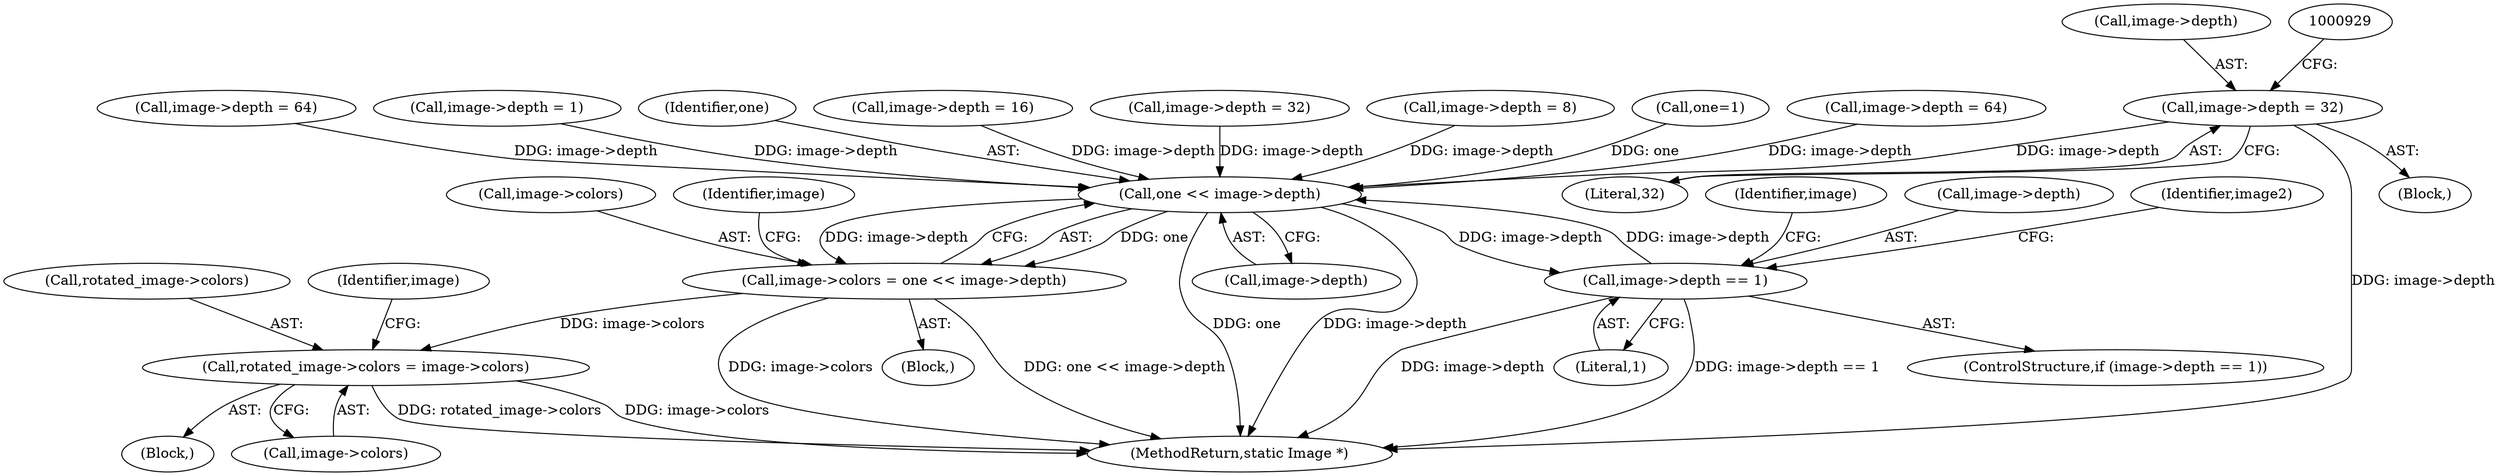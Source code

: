 digraph "0_ImageMagick_e5c063a1007506ba69e97a35effcdef944421c89@pointer" {
"1000923" [label="(Call,image->depth = 32)"];
"1001037" [label="(Call,one << image->depth)"];
"1001033" [label="(Call,image->colors = one << image->depth)"];
"1001618" [label="(Call,rotated_image->colors = image->colors)"];
"1001562" [label="(Call,image->depth == 1)"];
"1000884" [label="(Call,image->depth = 32)"];
"1000828" [label="(Block,)"];
"1000924" [label="(Call,image->depth)"];
"1001039" [label="(Call,image->depth)"];
"1001562" [label="(Call,image->depth == 1)"];
"1000846" [label="(Call,image->depth = 8)"];
"1001046" [label="(Identifier,image)"];
"1001622" [label="(Call,image->colors)"];
"1001619" [label="(Call,rotated_image->colors)"];
"1001591" [label="(Block,)"];
"1001618" [label="(Call,rotated_image->colors = image->colors)"];
"1001037" [label="(Call,one << image->depth)"];
"1001569" [label="(Identifier,image)"];
"1001033" [label="(Call,image->colors = one << image->depth)"];
"1001030" [label="(Call,one=1)"];
"1000904" [label="(Call,image->depth = 64)"];
"1001563" [label="(Call,image->depth)"];
"1001034" [label="(Call,image->colors)"];
"1001916" [label="(MethodReturn,static Image *)"];
"1000955" [label="(Call,image->depth = 64)"];
"1000927" [label="(Literal,32)"];
"1001561" [label="(ControlStructure,if (image->depth == 1))"];
"1001574" [label="(Identifier,image2)"];
"1000840" [label="(Call,image->depth = 1)"];
"1000923" [label="(Call,image->depth = 32)"];
"1001038" [label="(Identifier,one)"];
"1000424" [label="(Block,)"];
"1001627" [label="(Identifier,image)"];
"1001566" [label="(Literal,1)"];
"1000864" [label="(Call,image->depth = 16)"];
"1000923" -> "1000828"  [label="AST: "];
"1000923" -> "1000927"  [label="CFG: "];
"1000924" -> "1000923"  [label="AST: "];
"1000927" -> "1000923"  [label="AST: "];
"1000929" -> "1000923"  [label="CFG: "];
"1000923" -> "1001916"  [label="DDG: image->depth"];
"1000923" -> "1001037"  [label="DDG: image->depth"];
"1001037" -> "1001033"  [label="AST: "];
"1001037" -> "1001039"  [label="CFG: "];
"1001038" -> "1001037"  [label="AST: "];
"1001039" -> "1001037"  [label="AST: "];
"1001033" -> "1001037"  [label="CFG: "];
"1001037" -> "1001916"  [label="DDG: one"];
"1001037" -> "1001916"  [label="DDG: image->depth"];
"1001037" -> "1001033"  [label="DDG: one"];
"1001037" -> "1001033"  [label="DDG: image->depth"];
"1001030" -> "1001037"  [label="DDG: one"];
"1000904" -> "1001037"  [label="DDG: image->depth"];
"1000884" -> "1001037"  [label="DDG: image->depth"];
"1000840" -> "1001037"  [label="DDG: image->depth"];
"1001562" -> "1001037"  [label="DDG: image->depth"];
"1000864" -> "1001037"  [label="DDG: image->depth"];
"1000955" -> "1001037"  [label="DDG: image->depth"];
"1000846" -> "1001037"  [label="DDG: image->depth"];
"1001037" -> "1001562"  [label="DDG: image->depth"];
"1001033" -> "1000424"  [label="AST: "];
"1001034" -> "1001033"  [label="AST: "];
"1001046" -> "1001033"  [label="CFG: "];
"1001033" -> "1001916"  [label="DDG: one << image->depth"];
"1001033" -> "1001916"  [label="DDG: image->colors"];
"1001033" -> "1001618"  [label="DDG: image->colors"];
"1001618" -> "1001591"  [label="AST: "];
"1001618" -> "1001622"  [label="CFG: "];
"1001619" -> "1001618"  [label="AST: "];
"1001622" -> "1001618"  [label="AST: "];
"1001627" -> "1001618"  [label="CFG: "];
"1001618" -> "1001916"  [label="DDG: rotated_image->colors"];
"1001618" -> "1001916"  [label="DDG: image->colors"];
"1001562" -> "1001561"  [label="AST: "];
"1001562" -> "1001566"  [label="CFG: "];
"1001563" -> "1001562"  [label="AST: "];
"1001566" -> "1001562"  [label="AST: "];
"1001569" -> "1001562"  [label="CFG: "];
"1001574" -> "1001562"  [label="CFG: "];
"1001562" -> "1001916"  [label="DDG: image->depth"];
"1001562" -> "1001916"  [label="DDG: image->depth == 1"];
}
